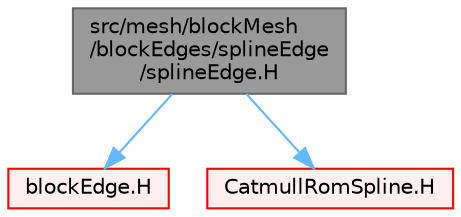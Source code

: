 digraph "src/mesh/blockMesh/blockEdges/splineEdge/splineEdge.H"
{
 // LATEX_PDF_SIZE
  bgcolor="transparent";
  edge [fontname=Helvetica,fontsize=10,labelfontname=Helvetica,labelfontsize=10];
  node [fontname=Helvetica,fontsize=10,shape=box,height=0.2,width=0.4];
  Node1 [id="Node000001",label="src/mesh/blockMesh\l/blockEdges/splineEdge\l/splineEdge.H",height=0.2,width=0.4,color="gray40", fillcolor="grey60", style="filled", fontcolor="black",tooltip=" "];
  Node1 -> Node2 [id="edge1_Node000001_Node000002",color="steelblue1",style="solid",tooltip=" "];
  Node2 [id="Node000002",label="blockEdge.H",height=0.2,width=0.4,color="red", fillcolor="#FFF0F0", style="filled",URL="$blockEdge_8H.html",tooltip=" "];
  Node1 -> Node240 [id="edge2_Node000001_Node000240",color="steelblue1",style="solid",tooltip=" "];
  Node240 [id="Node000240",label="CatmullRomSpline.H",height=0.2,width=0.4,color="red", fillcolor="#FFF0F0", style="filled",URL="$CatmullRomSpline_8H.html",tooltip=" "];
}
